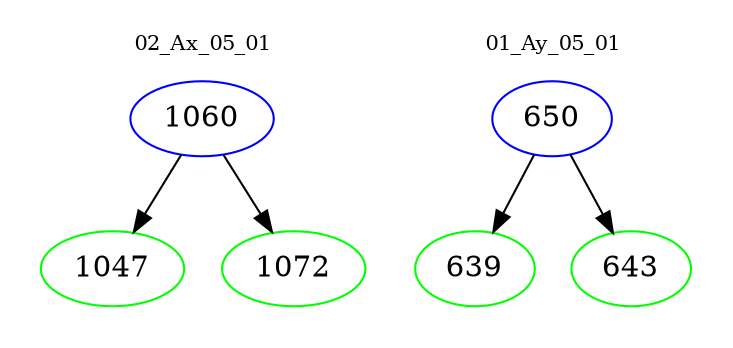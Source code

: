digraph{
subgraph cluster_0 {
color = white
label = "02_Ax_05_01";
fontsize=10;
T0_1060 [label="1060", color="blue"]
T0_1060 -> T0_1047 [color="black"]
T0_1047 [label="1047", color="green"]
T0_1060 -> T0_1072 [color="black"]
T0_1072 [label="1072", color="green"]
}
subgraph cluster_1 {
color = white
label = "01_Ay_05_01";
fontsize=10;
T1_650 [label="650", color="blue"]
T1_650 -> T1_639 [color="black"]
T1_639 [label="639", color="green"]
T1_650 -> T1_643 [color="black"]
T1_643 [label="643", color="green"]
}
}
